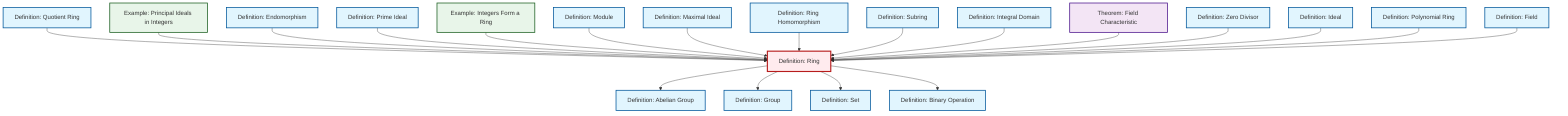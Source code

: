 graph TD
    classDef definition fill:#e1f5fe,stroke:#01579b,stroke-width:2px
    classDef theorem fill:#f3e5f5,stroke:#4a148c,stroke-width:2px
    classDef axiom fill:#fff3e0,stroke:#e65100,stroke-width:2px
    classDef example fill:#e8f5e9,stroke:#1b5e20,stroke-width:2px
    classDef current fill:#ffebee,stroke:#b71c1c,stroke-width:3px
    def-polynomial-ring["Definition: Polynomial Ring"]:::definition
    def-endomorphism["Definition: Endomorphism"]:::definition
    def-module["Definition: Module"]:::definition
    def-ideal["Definition: Ideal"]:::definition
    def-zero-divisor["Definition: Zero Divisor"]:::definition
    def-group["Definition: Group"]:::definition
    def-integral-domain["Definition: Integral Domain"]:::definition
    ex-principal-ideal["Example: Principal Ideals in Integers"]:::example
    def-ring["Definition: Ring"]:::definition
    thm-field-characteristic["Theorem: Field Characteristic"]:::theorem
    def-field["Definition: Field"]:::definition
    def-ring-homomorphism["Definition: Ring Homomorphism"]:::definition
    def-prime-ideal["Definition: Prime Ideal"]:::definition
    def-subring["Definition: Subring"]:::definition
    def-abelian-group["Definition: Abelian Group"]:::definition
    def-set["Definition: Set"]:::definition
    def-quotient-ring["Definition: Quotient Ring"]:::definition
    def-maximal-ideal["Definition: Maximal Ideal"]:::definition
    ex-integers-ring["Example: Integers Form a Ring"]:::example
    def-binary-operation["Definition: Binary Operation"]:::definition
    def-quotient-ring --> def-ring
    ex-principal-ideal --> def-ring
    def-ring --> def-abelian-group
    def-endomorphism --> def-ring
    def-prime-ideal --> def-ring
    ex-integers-ring --> def-ring
    def-module --> def-ring
    def-maximal-ideal --> def-ring
    def-ring-homomorphism --> def-ring
    def-subring --> def-ring
    def-ring --> def-group
    def-ring --> def-set
    def-ring --> def-binary-operation
    def-integral-domain --> def-ring
    thm-field-characteristic --> def-ring
    def-zero-divisor --> def-ring
    def-ideal --> def-ring
    def-polynomial-ring --> def-ring
    def-field --> def-ring
    class def-ring current